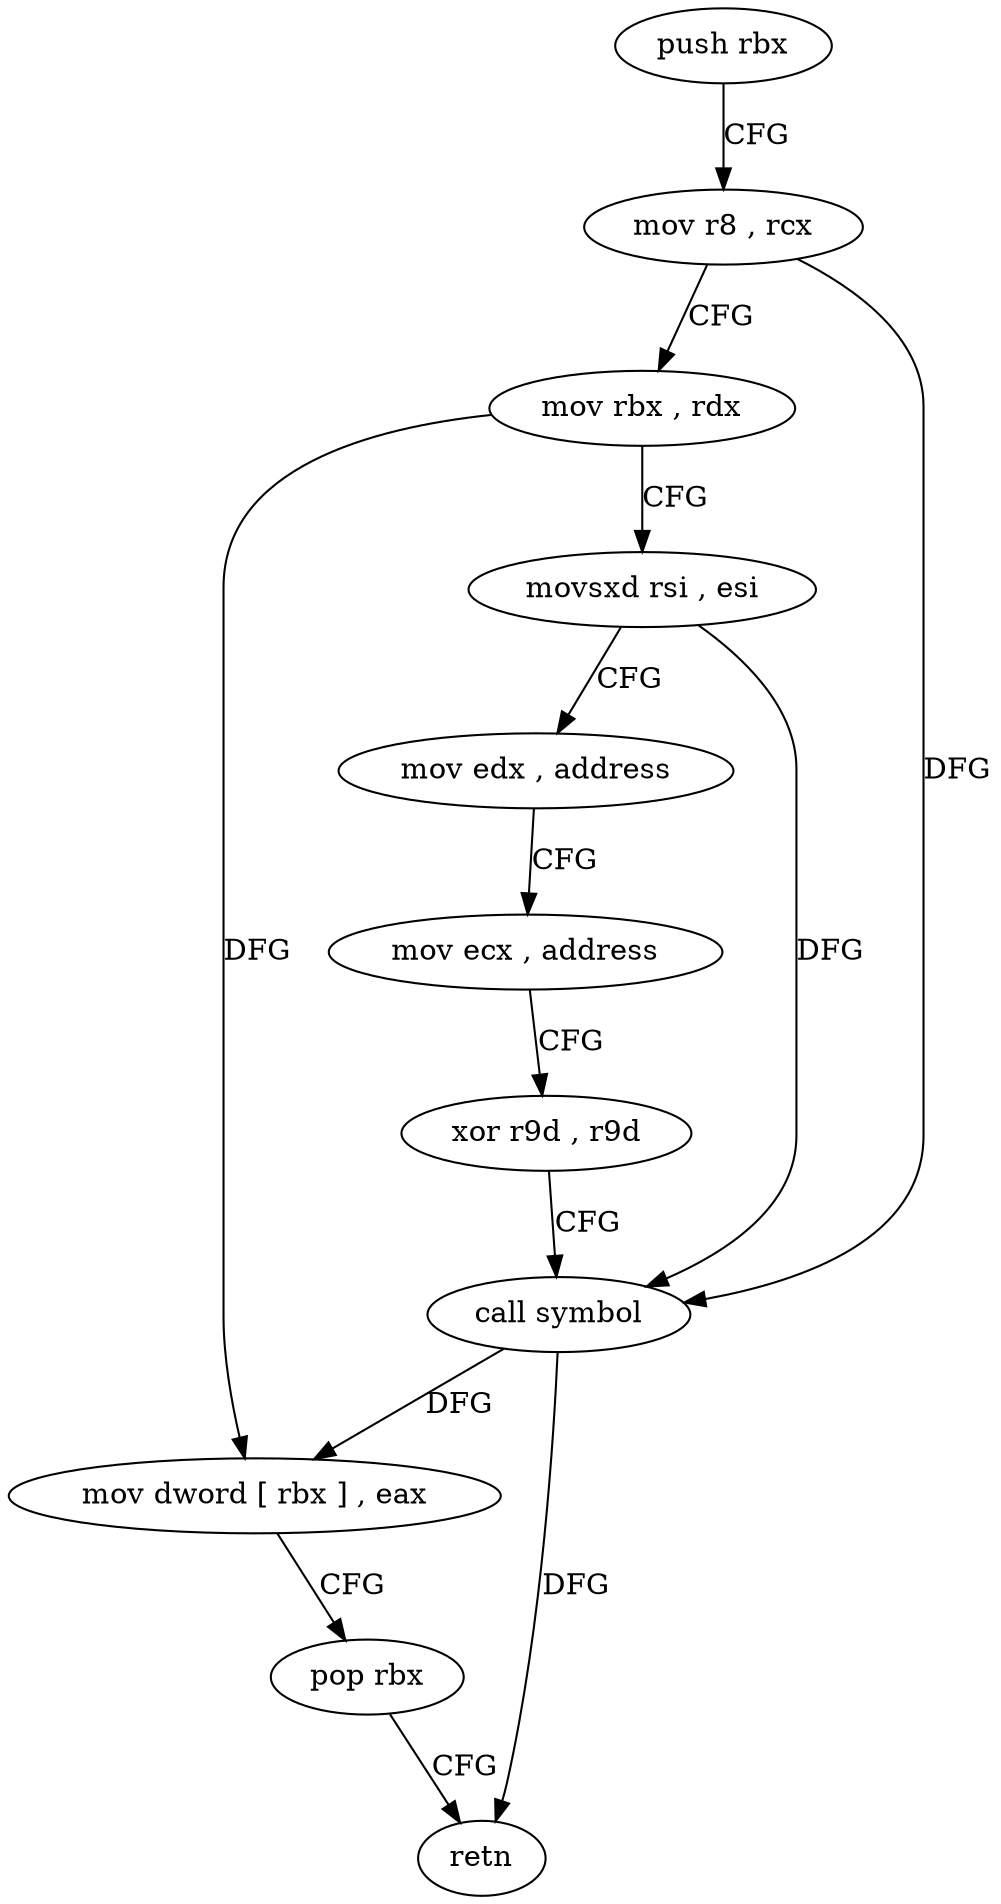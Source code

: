 digraph "func" {
"4203888" [label = "push rbx" ]
"4203889" [label = "mov r8 , rcx" ]
"4203892" [label = "mov rbx , rdx" ]
"4203895" [label = "movsxd rsi , esi" ]
"4203898" [label = "mov edx , address" ]
"4203903" [label = "mov ecx , address" ]
"4203908" [label = "xor r9d , r9d" ]
"4203911" [label = "call symbol" ]
"4203916" [label = "mov dword [ rbx ] , eax" ]
"4203918" [label = "pop rbx" ]
"4203919" [label = "retn" ]
"4203888" -> "4203889" [ label = "CFG" ]
"4203889" -> "4203892" [ label = "CFG" ]
"4203889" -> "4203911" [ label = "DFG" ]
"4203892" -> "4203895" [ label = "CFG" ]
"4203892" -> "4203916" [ label = "DFG" ]
"4203895" -> "4203898" [ label = "CFG" ]
"4203895" -> "4203911" [ label = "DFG" ]
"4203898" -> "4203903" [ label = "CFG" ]
"4203903" -> "4203908" [ label = "CFG" ]
"4203908" -> "4203911" [ label = "CFG" ]
"4203911" -> "4203916" [ label = "DFG" ]
"4203911" -> "4203919" [ label = "DFG" ]
"4203916" -> "4203918" [ label = "CFG" ]
"4203918" -> "4203919" [ label = "CFG" ]
}
